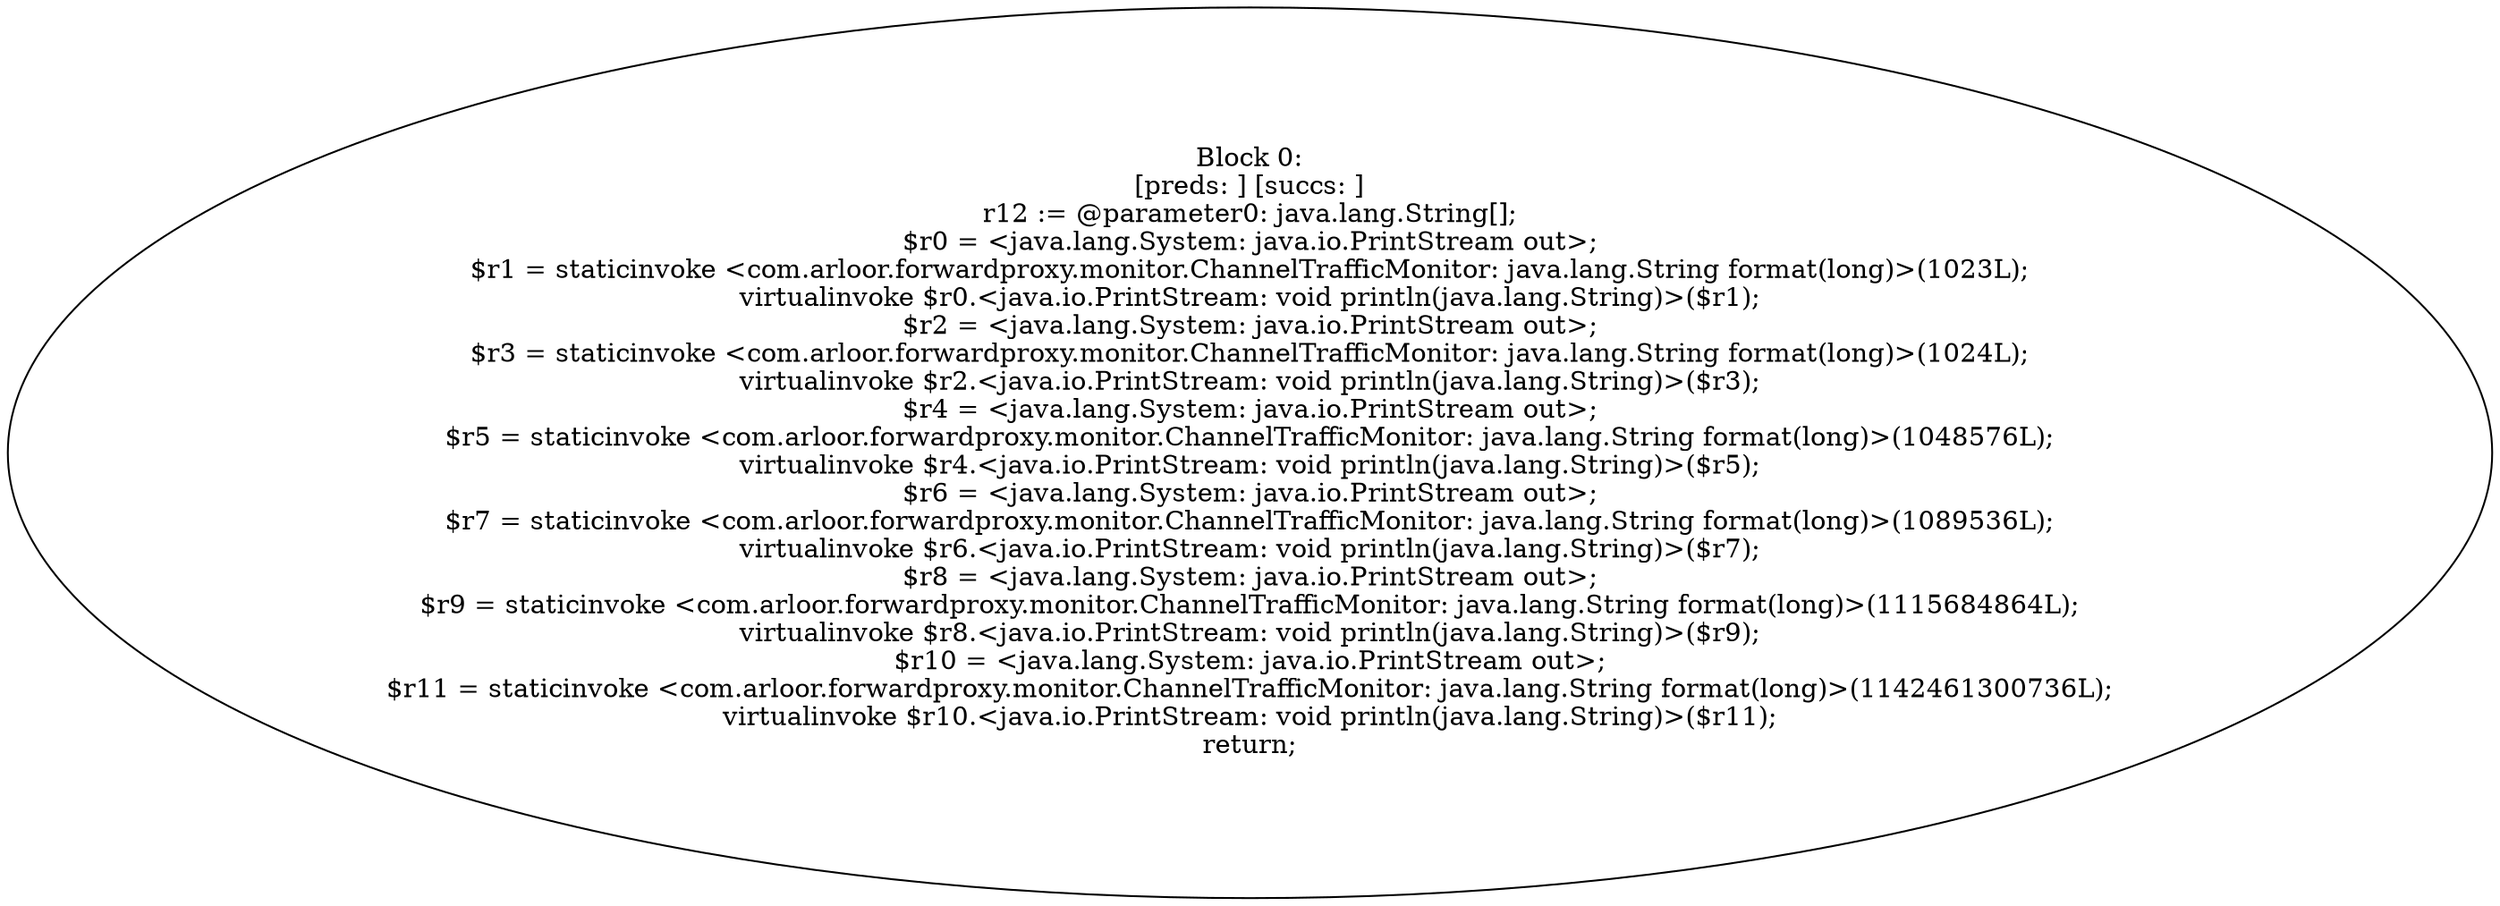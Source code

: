 digraph "unitGraph" {
    "Block 0:
[preds: ] [succs: ]
r12 := @parameter0: java.lang.String[];
$r0 = <java.lang.System: java.io.PrintStream out>;
$r1 = staticinvoke <com.arloor.forwardproxy.monitor.ChannelTrafficMonitor: java.lang.String format(long)>(1023L);
virtualinvoke $r0.<java.io.PrintStream: void println(java.lang.String)>($r1);
$r2 = <java.lang.System: java.io.PrintStream out>;
$r3 = staticinvoke <com.arloor.forwardproxy.monitor.ChannelTrafficMonitor: java.lang.String format(long)>(1024L);
virtualinvoke $r2.<java.io.PrintStream: void println(java.lang.String)>($r3);
$r4 = <java.lang.System: java.io.PrintStream out>;
$r5 = staticinvoke <com.arloor.forwardproxy.monitor.ChannelTrafficMonitor: java.lang.String format(long)>(1048576L);
virtualinvoke $r4.<java.io.PrintStream: void println(java.lang.String)>($r5);
$r6 = <java.lang.System: java.io.PrintStream out>;
$r7 = staticinvoke <com.arloor.forwardproxy.monitor.ChannelTrafficMonitor: java.lang.String format(long)>(1089536L);
virtualinvoke $r6.<java.io.PrintStream: void println(java.lang.String)>($r7);
$r8 = <java.lang.System: java.io.PrintStream out>;
$r9 = staticinvoke <com.arloor.forwardproxy.monitor.ChannelTrafficMonitor: java.lang.String format(long)>(1115684864L);
virtualinvoke $r8.<java.io.PrintStream: void println(java.lang.String)>($r9);
$r10 = <java.lang.System: java.io.PrintStream out>;
$r11 = staticinvoke <com.arloor.forwardproxy.monitor.ChannelTrafficMonitor: java.lang.String format(long)>(1142461300736L);
virtualinvoke $r10.<java.io.PrintStream: void println(java.lang.String)>($r11);
return;
"
}
